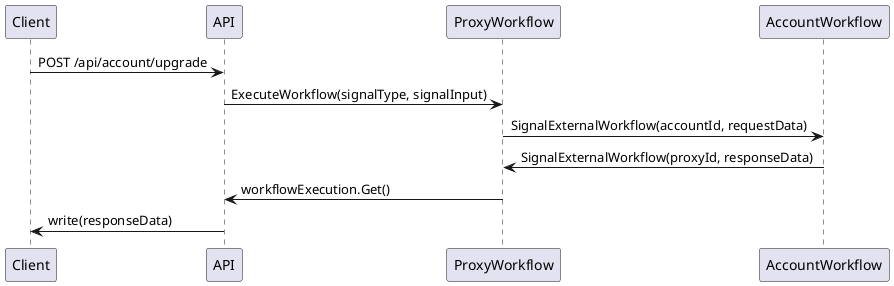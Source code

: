 @startuml
Client -> API : POST /api/account/upgrade
API -> ProxyWorkflow : ExecuteWorkflow(signalType, signalInput)
ProxyWorkflow -> AccountWorkflow : SignalExternalWorkflow(accountId, requestData)
AccountWorkflow -> ProxyWorkflow : SignalExternalWorkflow(proxyId, responseData)
ProxyWorkflow -> API : workflowExecution.Get()
API -> Client : write(responseData)
@enduml
